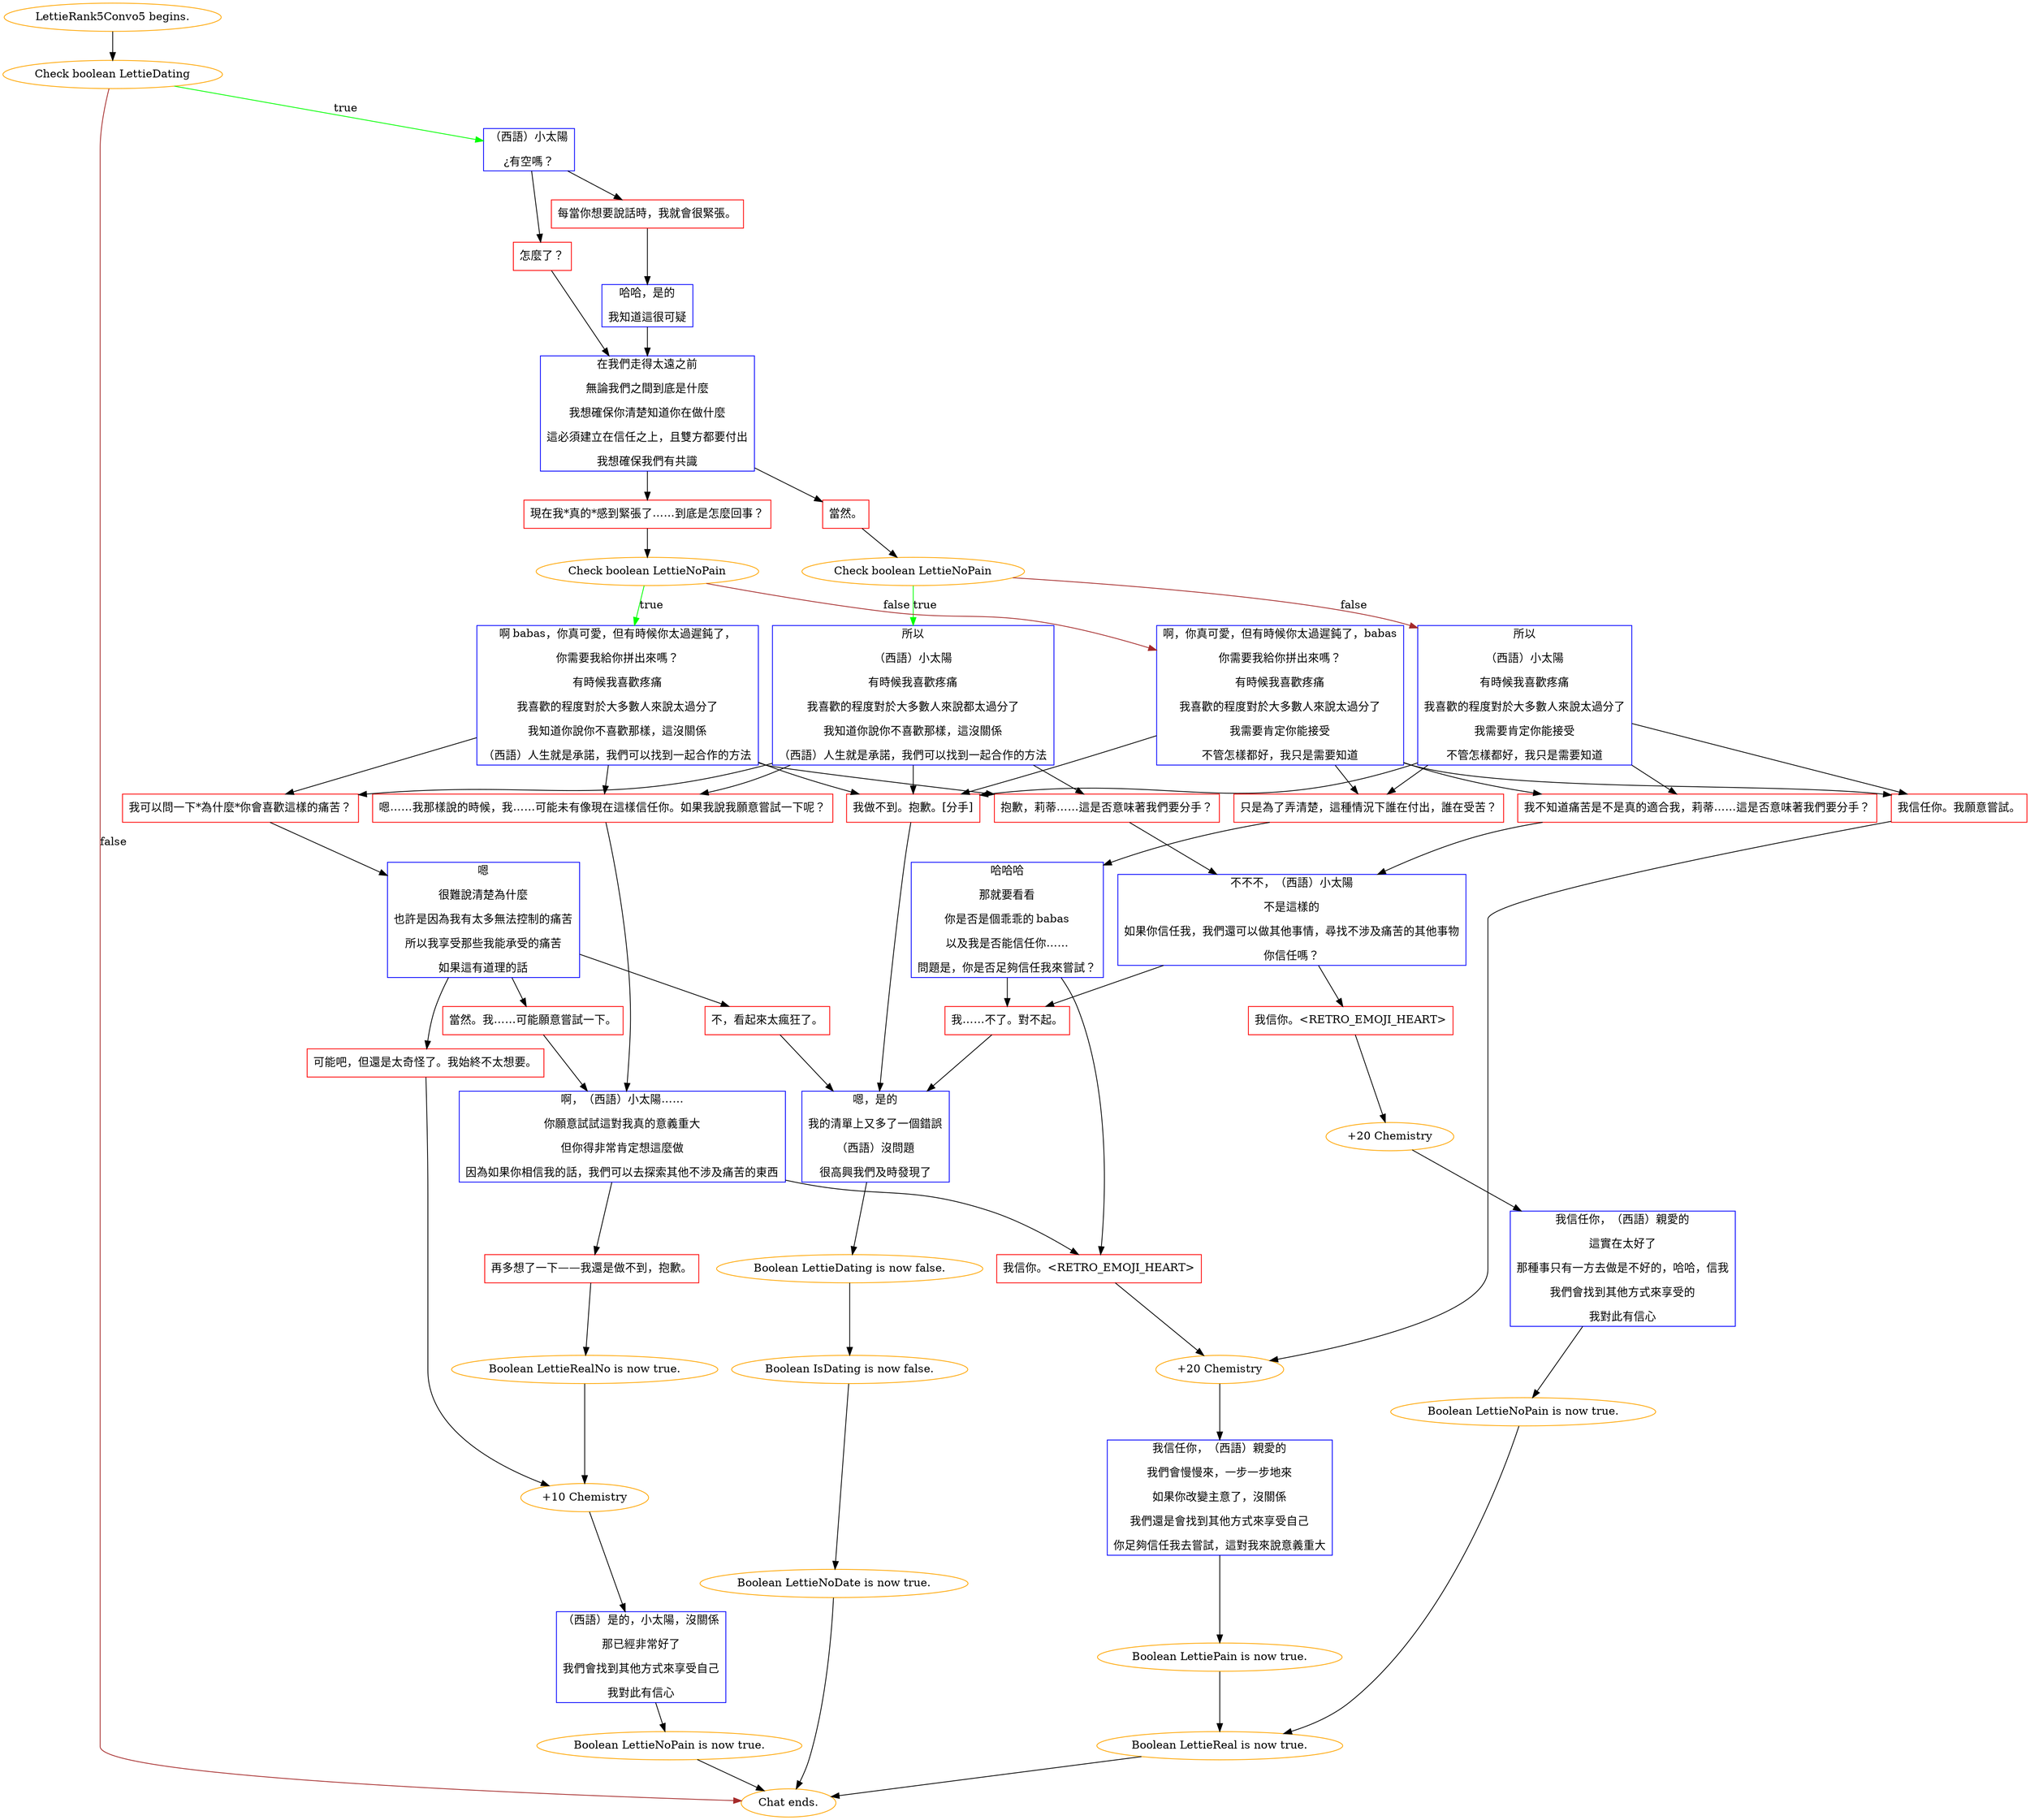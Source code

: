 digraph {
	"LettieRank5Convo5 begins." [color=orange];
		"LettieRank5Convo5 begins." -> j246347737;
	j246347737 [label="Check boolean LettieDating",color=orange];
		j246347737 -> j173564728 [label=true,color=green];
		j246347737 -> "Chat ends." [label=false,color=brown];
	j173564728 [label="（西語）小太陽
¿有空嗎？",shape=box,color=blue];
		j173564728 -> j550021471;
		j173564728 -> j2481486745;
	"Chat ends." [color=orange];
	j550021471 [label="怎麼了？",shape=box,color=red];
		j550021471 -> j4159891113;
	j2481486745 [label="每當你想要說話時，我就會很緊張。",shape=box,color=red];
		j2481486745 -> j1749835342;
	j4159891113 [label="在我們走得太遠之前
無論我們之間到底是什麼
我想確保你清楚知道你在做什麼
這必須建立在信任之上，且雙方都要付出
我想確保我們有共識",shape=box,color=blue];
		j4159891113 -> j1185903514;
		j4159891113 -> j2118922161;
	j1749835342 [label="哈哈，是的
我知道這很可疑",shape=box,color=blue];
		j1749835342 -> j4159891113;
	j1185903514 [label="當然。",shape=box,color=red];
		j1185903514 -> j57334969;
	j2118922161 [label="現在我*真的*感到緊張了……到底是怎麼回事？",shape=box,color=red];
		j2118922161 -> j4288625445;
	j57334969 [label="Check boolean LettieNoPain",color=orange];
		j57334969 -> j4139633021 [label=true,color=green];
		j57334969 -> j2621455747 [label=false,color=brown];
	j4288625445 [label="Check boolean LettieNoPain",color=orange];
		j4288625445 -> j776470821 [label=true,color=green];
		j4288625445 -> j1200346448 [label=false,color=brown];
	j4139633021 [label="所以
（西語）小太陽
有時候我喜歡疼痛
我喜歡的程度對於大多數人來說都太過分了
我知道你說你不喜歡那樣，這沒關係
（西語）人生就是承諾，我們可以找到一起合作的方法",shape=box,color=blue];
		j4139633021 -> j615617457;
		j4139633021 -> j295076358;
		j4139633021 -> j3162031158;
		j4139633021 -> j1823577223;
	j2621455747 [label="所以
（西語）小太陽
有時候我喜歡疼痛
我喜歡的程度對於大多數人來說太過分了
我需要肯定你能接受
不管怎樣都好，我只是需要知道",shape=box,color=blue];
		j2621455747 -> j1823577223;
		j2621455747 -> j2572192284;
		j2621455747 -> j2961063304;
		j2621455747 -> j3965191357;
	j776470821 [label="啊 babas，你真可愛，但有時候你太過遲鈍了，
你需要我給你拼出來嗎？
有時候我喜歡疼痛
我喜歡的程度對於大多數人來說太過分了
我知道你說你不喜歡那樣，這沒關係
（西語）人生就是承諾，我們可以找到一起合作的方法",shape=box,color=blue];
		j776470821 -> j615617457;
		j776470821 -> j295076358;
		j776470821 -> j3162031158;
		j776470821 -> j1823577223;
	j1200346448 [label="啊，你真可愛，但有時候你太過遲鈍了，babas
你需要我給你拼出來嗎？
有時候我喜歡疼痛
我喜歡的程度對於大多數人來說太過分了
我需要肯定你能接受
不管怎樣都好，我只是需要知道",shape=box,color=blue];
		j1200346448 -> j1823577223;
		j1200346448 -> j2572192284;
		j1200346448 -> j2961063304;
		j1200346448 -> j3965191357;
	j615617457 [label="抱歉，莉蒂……這是否意味著我們要分手？",shape=box,color=red];
		j615617457 -> j412281176;
	j295076358 [label="嗯……我那樣說的時候，我……可能未有像現在這樣信任你。如果我說我願意嘗試一下呢？",shape=box,color=red];
		j295076358 -> j3046844760;
	j3162031158 [label="我可以問一下*為什麼*你會喜歡這樣的痛苦？",shape=box,color=red];
		j3162031158 -> j3029286842;
	j1823577223 [label="我做不到。抱歉。[分手]",shape=box,color=red];
		j1823577223 -> j740310508;
	j2572192284 [label="只是為了弄清楚，這種情況下誰在付出，誰在受苦？",shape=box,color=red];
		j2572192284 -> j2928958802;
	j2961063304 [label="我信任你。我願意嘗試。",shape=box,color=red];
		j2961063304 -> j3251288047;
	j3965191357 [label="我不知道痛苦是不是真的適合我，莉蒂……這是否意味著我們要分手？",shape=box,color=red];
		j3965191357 -> j412281176;
	j412281176 [label="不不不，（西語）小太陽
不是這樣的
如果你信任我，我們還可以做其他事情，尋找不涉及痛苦的其他事物
你信任嗎？",shape=box,color=blue];
		j412281176 -> j3045148634;
		j412281176 -> j2155831930;
	j3046844760 [label="啊，（西語）小太陽……
你願意試試這對我真的意義重大
但你得非常肯定想這麼做
因為如果你相信我的話，我們可以去探索其他不涉及痛苦的東西",shape=box,color=blue];
		j3046844760 -> j114966105;
		j3046844760 -> j2354777178;
	j3029286842 [label="嗯
很難說清楚為什麼
也許是因為我有太多無法控制的痛苦
所以我享受那些我能承受的痛苦
如果這有道理的話",shape=box,color=blue];
		j3029286842 -> j3265596341;
		j3029286842 -> j3155799923;
		j3029286842 -> j2933430524;
	j740310508 [label="嗯，是的
我的清單上又多了一個錯誤
（西語）沒問題
很高興我們及時發現了",shape=box,color=blue];
		j740310508 -> j30836566;
	j2928958802 [label="哈哈哈
那就要看看
你是否是個乖乖的 babas
以及我是否能信任你……
問題是，你是否足夠信任我來嘗試？",shape=box,color=blue];
		j2928958802 -> j114966105;
		j2928958802 -> j2155831930;
	j3251288047 [label="+20 Chemistry",color=orange];
		j3251288047 -> j166262890;
	j3045148634 [label="我信你。<RETRO_EMOJI_HEART>",shape=box,color=red];
		j3045148634 -> j1516645866;
	j2155831930 [label="我……不了。對不起。",shape=box,color=red];
		j2155831930 -> j740310508;
	j114966105 [label="我信你。<RETRO_EMOJI_HEART>",shape=box,color=red];
		j114966105 -> j3251288047;
	j2354777178 [label="再多想了一下——我還是做不到，抱歉。",shape=box,color=red];
		j2354777178 -> j719723561;
	j3265596341 [label="當然。我……可能願意嘗試一下。",shape=box,color=red];
		j3265596341 -> j3046844760;
	j3155799923 [label="可能吧，但還是太奇怪了。我始終不太想要。",shape=box,color=red];
		j3155799923 -> j1279184968;
	j2933430524 [label="不，看起來太瘋狂了。",shape=box,color=red];
		j2933430524 -> j740310508;
	j30836566 [label="Boolean LettieDating is now false.",color=orange];
		j30836566 -> j4031970331;
	j166262890 [label="我信任你，（西語）親愛的
我們會慢慢來，一步一步地來
如果你改變主意了，沒關係
我們還是會找到其他方式來享受自己
你足夠信任我去嘗試，這對我來說意義重大",shape=box,color=blue];
		j166262890 -> j3591311196;
	j1516645866 [label="+20 Chemistry",color=orange];
		j1516645866 -> j1598134639;
	j719723561 [label="Boolean LettieRealNo is now true.",color=orange];
		j719723561 -> j1279184968;
	j1279184968 [label="+10 Chemistry",color=orange];
		j1279184968 -> j967126099;
	j4031970331 [label="Boolean IsDating is now false.",color=orange];
		j4031970331 -> j3065772033;
	j3591311196 [label="Boolean LettiePain is now true.",color=orange];
		j3591311196 -> j124228052;
	j1598134639 [label="我信任你，（西語）親愛的
這實在太好了
那種事只有一方去做是不好的，哈哈，信我
我們會找到其他方式來享受的
我對此有信心",shape=box,color=blue];
		j1598134639 -> j1129507415;
	j967126099 [label="（西語）是的，小太陽，沒關係
那已經非常好了
我們會找到其他方式來享受自己
我對此有信心",shape=box,color=blue];
		j967126099 -> j302908037;
	j3065772033 [label="Boolean LettieNoDate is now true.",color=orange];
		j3065772033 -> "Chat ends.";
	j124228052 [label="Boolean LettieReal is now true.",color=orange];
		j124228052 -> "Chat ends.";
	j1129507415 [label="Boolean LettieNoPain is now true.",color=orange];
		j1129507415 -> j124228052;
	j302908037 [label="Boolean LettieNoPain is now true.",color=orange];
		j302908037 -> "Chat ends.";
}